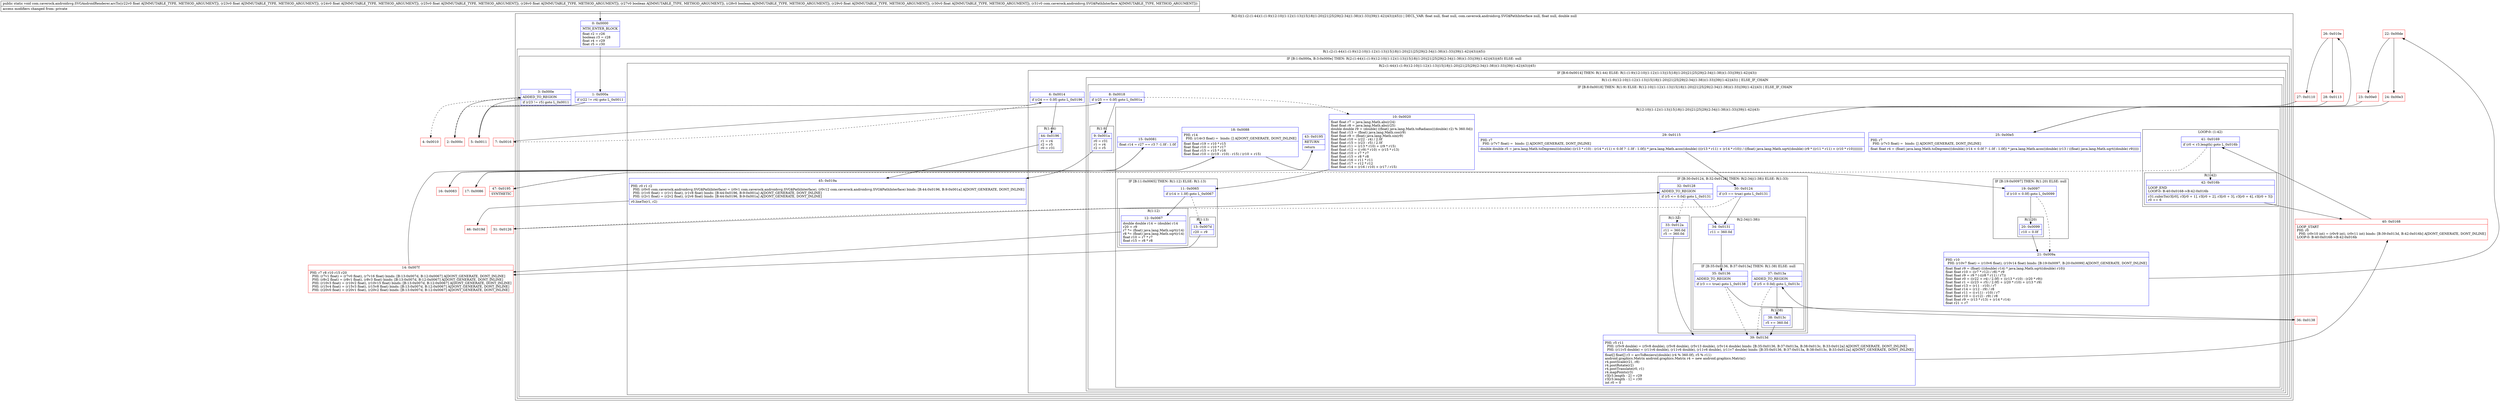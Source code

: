 digraph "CFG forcom.caverock.androidsvg.SVGAndroidRenderer.arcTo(FFFFFZZFFLcom\/caverock\/androidsvg\/SVG$PathInterface;)V" {
subgraph cluster_Region_496165910 {
label = "R(2:0|(1:(2:(1:44)(1:(1:9)(12:10|(1:12)(1:13)|15|18|(1:20)|21|25|29|(2:34|(1:38))(1:33)|39|(1:42)|43))|45))) | DECL_VAR: float null, float null, com.caverock.androidsvg.SVG$PathInterface null, float null, double null\l";
node [shape=record,color=blue];
Node_0 [shape=record,label="{0\:\ 0x0000|MTH_ENTER_BLOCK\l|float r2 = r26\lboolean r3 = r28\lfloat r4 = r29\lfloat r5 = r30\l}"];
subgraph cluster_Region_195520935 {
label = "R(1:(2:(1:44)(1:(1:9)(12:10|(1:12)(1:13)|15|18|(1:20)|21|25|29|(2:34|(1:38))(1:33)|39|(1:42)|43))|45))";
node [shape=record,color=blue];
subgraph cluster_IfRegion_1087647141 {
label = "IF [B:1:0x000a, B:3:0x000e] THEN: R(2:(1:44)(1:(1:9)(12:10|(1:12)(1:13)|15|18|(1:20)|21|25|29|(2:34|(1:38))(1:33)|39|(1:42)|43))|45) ELSE: null";
node [shape=record,color=blue];
Node_1 [shape=record,label="{1\:\ 0x000a|if (r22 != r4) goto L_0x0011\l}"];
Node_3 [shape=record,label="{3\:\ 0x000e|ADDED_TO_REGION\l|if (r23 != r5) goto L_0x0011\l}"];
subgraph cluster_Region_1154266078 {
label = "R(2:(1:44)(1:(1:9)(12:10|(1:12)(1:13)|15|18|(1:20)|21|25|29|(2:34|(1:38))(1:33)|39|(1:42)|43))|45)";
node [shape=record,color=blue];
subgraph cluster_IfRegion_1302780010 {
label = "IF [B:6:0x0014] THEN: R(1:44) ELSE: R(1:(1:9)(12:10|(1:12)(1:13)|15|18|(1:20)|21|25|29|(2:34|(1:38))(1:33)|39|(1:42)|43))";
node [shape=record,color=blue];
Node_6 [shape=record,label="{6\:\ 0x0014|if (r24 == 0.0f) goto L_0x0196\l}"];
subgraph cluster_Region_1907123922 {
label = "R(1:44)";
node [shape=record,color=blue];
Node_44 [shape=record,label="{44\:\ 0x0196|r1 = r4\lr2 = r5\lr0 = r31\l}"];
}
subgraph cluster_Region_54049664 {
label = "R(1:(1:9)(12:10|(1:12)(1:13)|15|18|(1:20)|21|25|29|(2:34|(1:38))(1:33)|39|(1:42)|43)) | ELSE_IF_CHAIN\l";
node [shape=record,color=blue];
subgraph cluster_IfRegion_862060561 {
label = "IF [B:8:0x0018] THEN: R(1:9) ELSE: R(12:10|(1:12)(1:13)|15|18|(1:20)|21|25|29|(2:34|(1:38))(1:33)|39|(1:42)|43) | ELSE_IF_CHAIN\l";
node [shape=record,color=blue];
Node_8 [shape=record,label="{8\:\ 0x0018|if (r25 == 0.0f) goto L_0x001a\l}"];
subgraph cluster_Region_2033003601 {
label = "R(1:9)";
node [shape=record,color=blue];
Node_9 [shape=record,label="{9\:\ 0x001a|r0 = r31\lr1 = r4\lr2 = r5\l}"];
}
subgraph cluster_Region_1147056871 {
label = "R(12:10|(1:12)(1:13)|15|18|(1:20)|21|25|29|(2:34|(1:38))(1:33)|39|(1:42)|43)";
node [shape=record,color=blue];
Node_10 [shape=record,label="{10\:\ 0x0020|float float r7 = java.lang.Math.abs(r24)\lfloat float r8 = java.lang.Math.abs(r25)\ldouble double r9 = (double) ((float) java.lang.Math.toRadians(((double) r2) % 360.0d))\lfloat float r13 = (float) java.lang.Math.cos(r9)\lfloat float r9 = (float) java.lang.Math.sin(r9)\lfloat float r10 = (r22 \- r4) \/ 2.0f\lfloat float r15 = (r23 \- r5) \/ 2.0f\lfloat float r11 = (r13 * r10) + (r9 * r15)\lfloat float r12 = ((\-r9) * r10) + (r15 * r13)\lfloat float r10 = r7 * r7\lfloat float r15 = r8 * r8\lfloat float r16 = r11 * r11\lfloat float r17 = r12 * r12\lfloat float r14 = (r16 \/ r10) + (r17 \/ r15)\l}"];
subgraph cluster_IfRegion_640156899 {
label = "IF [B:11:0x0065] THEN: R(1:12) ELSE: R(1:13)";
node [shape=record,color=blue];
Node_11 [shape=record,label="{11\:\ 0x0065|if (r14 \> 1.0f) goto L_0x0067\l}"];
subgraph cluster_Region_1433978956 {
label = "R(1:12)";
node [shape=record,color=blue];
Node_12 [shape=record,label="{12\:\ 0x0067|double double r14 = (double) r14\lr20 = r9\lr7 *= (float) java.lang.Math.sqrt(r14)\lr8 *= (float) java.lang.Math.sqrt(r14)\lfloat r10 = r7 * r7\lfloat r15 = r8 * r8\l}"];
}
subgraph cluster_Region_874544707 {
label = "R(1:13)";
node [shape=record,color=blue];
Node_13 [shape=record,label="{13\:\ 0x007d|r20 = r9\l}"];
}
}
Node_15 [shape=record,label="{15\:\ 0x0081|float r14 = r27 == r3 ? \-1.0f : 1.0f\l}"];
Node_18 [shape=record,label="{18\:\ 0x0088|PHI: r14 \l  PHI: (r14v3 float) =  binds: [] A[DONT_GENERATE, DONT_INLINE]\l|float float r19 = r10 * r15\lfloat float r10 = r10 * r17\lfloat float r15 = r15 * r16\lfloat float r10 = ((r19 \- r10) \- r15) \/ (r10 + r15)\l}"];
subgraph cluster_IfRegion_635338745 {
label = "IF [B:19:0x0097] THEN: R(1:20) ELSE: null";
node [shape=record,color=blue];
Node_19 [shape=record,label="{19\:\ 0x0097|if (r10 \< 0.0f) goto L_0x0099\l}"];
subgraph cluster_Region_913828819 {
label = "R(1:20)";
node [shape=record,color=blue];
Node_20 [shape=record,label="{20\:\ 0x0099|r10 = 0.0f\l}"];
}
}
Node_21 [shape=record,label="{21\:\ 0x009a|PHI: r10 \l  PHI: (r10v7 float) = (r10v6 float), (r10v14 float) binds: [B:19:0x0097, B:20:0x0099] A[DONT_GENERATE, DONT_INLINE]\l|float float r9 = (float) (((double) r14) * java.lang.Math.sqrt((double) r10))\lfloat float r10 = ((r7 * r12) \/ r8) * r9\lfloat float r9 = r9 * (\-((r8 * r11) \/ r7))\lfloat float r0 = ((r22 + r4) \/ 2.0f) + ((r13 * r10) \- (r20 * r9))\lfloat float r1 = ((r23 + r5) \/ 2.0f) + (r20 * r10) + (r13 * r9)\lfloat float r13 = (r11 \- r10) \/ r7\lfloat float r14 = (r12 \- r9) \/ r8\lfloat float r11 = ((\-r11) \- r10) \/ r7\lfloat float r10 = ((\-r12) \- r9) \/ r8\lfloat float r9 = (r13 * r13) + (r14 * r14)\lfloat r21 = r7\l}"];
Node_25 [shape=record,label="{25\:\ 0x00e5|PHI: r7 \l  PHI: (r7v3 float) =  binds: [] A[DONT_GENERATE, DONT_INLINE]\l|float float r4 = (float) java.lang.Math.toDegrees(((double) (r14 \< 0.0f ? \-1.0f : 1.0f)) * java.lang.Math.acos((double) (r13 \/ ((float) java.lang.Math.sqrt((double) r9)))))\l}"];
Node_29 [shape=record,label="{29\:\ 0x0115|PHI: r7 \l  PHI: (r7v7 float) =  binds: [] A[DONT_GENERATE, DONT_INLINE]\l|double double r5 = java.lang.Math.toDegrees(((double) ((r13 * r10) \- (r14 * r11) \< 0.0f ? \-1.0f : 1.0f)) * java.lang.Math.acos((double) (((r13 * r11) + (r14 * r10)) \/ ((float) java.lang.Math.sqrt((double) (r9 * ((r11 * r11) + (r10 * r10))))))))\l}"];
subgraph cluster_IfRegion_942015979 {
label = "IF [B:30:0x0124, B:32:0x0128] THEN: R(2:34|(1:38)) ELSE: R(1:33)";
node [shape=record,color=blue];
Node_30 [shape=record,label="{30\:\ 0x0124|if (r3 == true) goto L_0x0131\l}"];
Node_32 [shape=record,label="{32\:\ 0x0128|ADDED_TO_REGION\l|if (r5 \<= 0.0d) goto L_0x0131\l}"];
subgraph cluster_Region_2104662773 {
label = "R(2:34|(1:38))";
node [shape=record,color=blue];
Node_34 [shape=record,label="{34\:\ 0x0131|r11 = 360.0d\l}"];
subgraph cluster_IfRegion_1248641706 {
label = "IF [B:35:0x0136, B:37:0x013a] THEN: R(1:38) ELSE: null";
node [shape=record,color=blue];
Node_35 [shape=record,label="{35\:\ 0x0136|ADDED_TO_REGION\l|if (r3 == true) goto L_0x0138\l}"];
Node_37 [shape=record,label="{37\:\ 0x013a|ADDED_TO_REGION\l|if (r5 \< 0.0d) goto L_0x013c\l}"];
subgraph cluster_Region_314302311 {
label = "R(1:38)";
node [shape=record,color=blue];
Node_38 [shape=record,label="{38\:\ 0x013c|r5 += 360.0d\l}"];
}
}
}
subgraph cluster_Region_1959972559 {
label = "R(1:33)";
node [shape=record,color=blue];
Node_33 [shape=record,label="{33\:\ 0x012a|r11 = 360.0d\lr5 \-= 360.0d\l}"];
}
}
Node_39 [shape=record,label="{39\:\ 0x013d|PHI: r5 r11 \l  PHI: (r5v9 double) = (r5v8 double), (r5v8 double), (r5v13 double), (r5v14 double) binds: [B:35:0x0136, B:37:0x013a, B:38:0x013c, B:33:0x012a] A[DONT_GENERATE, DONT_INLINE]\l  PHI: (r11v5 double) = (r11v6 double), (r11v6 double), (r11v6 double), (r11v7 double) binds: [B:35:0x0136, B:37:0x013a, B:38:0x013c, B:33:0x012a] A[DONT_GENERATE, DONT_INLINE]\l|float[] float[] r3 = arcToBeziers((double) (r4 % 360.0f), r5 % r11)\landroid.graphics.Matrix android.graphics.Matrix r4 = new android.graphics.Matrix()\lr4.postScale(r21, r8)\lr4.postRotate(r2)\lr4.postTranslate(r0, r1)\lr4.mapPoints(r3)\lr3[r3.length \- 2] = r29\lr3[r3.length \- 1] = r30\lint r0 = 0\l}"];
subgraph cluster_LoopRegion_721752853 {
label = "LOOP:0: (1:42)";
node [shape=record,color=blue];
Node_41 [shape=record,label="{41\:\ 0x0169|if (r0 \< r3.length) goto L_0x016b\l}"];
subgraph cluster_Region_1737073141 {
label = "R(1:42)";
node [shape=record,color=blue];
Node_42 [shape=record,label="{42\:\ 0x016b|LOOP_END\lLOOP:0: B:40:0x0168\-\>B:42:0x016b\l|r31.cubicTo(r3[r0], r3[r0 + 1], r3[r0 + 2], r3[r0 + 3], r3[r0 + 4], r3[r0 + 5])\lr0 += 6\l}"];
}
}
Node_43 [shape=record,label="{43\:\ 0x0195|RETURN\l|return\l}"];
}
}
}
}
Node_45 [shape=record,label="{45\:\ 0x019a|PHI: r0 r1 r2 \l  PHI: (r0v0 com.caverock.androidsvg.SVG$PathInterface) = (r0v1 com.caverock.androidsvg.SVG$PathInterface), (r0v12 com.caverock.androidsvg.SVG$PathInterface) binds: [B:44:0x0196, B:9:0x001a] A[DONT_GENERATE, DONT_INLINE]\l  PHI: (r1v0 float) = (r1v1 float), (r1v8 float) binds: [B:44:0x0196, B:9:0x001a] A[DONT_GENERATE, DONT_INLINE]\l  PHI: (r2v1 float) = (r2v2 float), (r2v6 float) binds: [B:44:0x0196, B:9:0x001a] A[DONT_GENERATE, DONT_INLINE]\l|r0.lineTo(r1, r2)\l}"];
}
}
}
}
Node_2 [shape=record,color=red,label="{2\:\ 0x000c}"];
Node_4 [shape=record,color=red,label="{4\:\ 0x0010}"];
Node_5 [shape=record,color=red,label="{5\:\ 0x0011}"];
Node_7 [shape=record,color=red,label="{7\:\ 0x0016}"];
Node_14 [shape=record,color=red,label="{14\:\ 0x007f|PHI: r7 r8 r10 r15 r20 \l  PHI: (r7v1 float) = (r7v0 float), (r7v16 float) binds: [B:13:0x007d, B:12:0x0067] A[DONT_GENERATE, DONT_INLINE]\l  PHI: (r8v2 float) = (r8v1 float), (r8v3 float) binds: [B:13:0x007d, B:12:0x0067] A[DONT_GENERATE, DONT_INLINE]\l  PHI: (r10v3 float) = (r10v2 float), (r10v15 float) binds: [B:13:0x007d, B:12:0x0067] A[DONT_GENERATE, DONT_INLINE]\l  PHI: (r15v4 float) = (r15v3 float), (r15v8 float) binds: [B:13:0x007d, B:12:0x0067] A[DONT_GENERATE, DONT_INLINE]\l  PHI: (r20v0 float) = (r20v1 float), (r20v2 float) binds: [B:13:0x007d, B:12:0x0067] A[DONT_GENERATE, DONT_INLINE]\l}"];
Node_16 [shape=record,color=red,label="{16\:\ 0x0083}"];
Node_17 [shape=record,color=red,label="{17\:\ 0x0086}"];
Node_22 [shape=record,color=red,label="{22\:\ 0x00de}"];
Node_23 [shape=record,color=red,label="{23\:\ 0x00e0}"];
Node_24 [shape=record,color=red,label="{24\:\ 0x00e3}"];
Node_26 [shape=record,color=red,label="{26\:\ 0x010e}"];
Node_27 [shape=record,color=red,label="{27\:\ 0x0110}"];
Node_28 [shape=record,color=red,label="{28\:\ 0x0113}"];
Node_31 [shape=record,color=red,label="{31\:\ 0x0126}"];
Node_36 [shape=record,color=red,label="{36\:\ 0x0138}"];
Node_40 [shape=record,color=red,label="{40\:\ 0x0168|LOOP_START\lPHI: r0 \l  PHI: (r0v10 int) = (r0v9 int), (r0v11 int) binds: [B:39:0x013d, B:42:0x016b] A[DONT_GENERATE, DONT_INLINE]\lLOOP:0: B:40:0x0168\-\>B:42:0x016b\l}"];
Node_46 [shape=record,color=red,label="{46\:\ 0x019d}"];
Node_47 [shape=record,color=red,label="{47\:\ 0x0195|SYNTHETIC\l}"];
MethodNode[shape=record,label="{public static void com.caverock.androidsvg.SVGAndroidRenderer.arcTo((r22v0 float A[IMMUTABLE_TYPE, METHOD_ARGUMENT]), (r23v0 float A[IMMUTABLE_TYPE, METHOD_ARGUMENT]), (r24v0 float A[IMMUTABLE_TYPE, METHOD_ARGUMENT]), (r25v0 float A[IMMUTABLE_TYPE, METHOD_ARGUMENT]), (r26v0 float A[IMMUTABLE_TYPE, METHOD_ARGUMENT]), (r27v0 boolean A[IMMUTABLE_TYPE, METHOD_ARGUMENT]), (r28v0 boolean A[IMMUTABLE_TYPE, METHOD_ARGUMENT]), (r29v0 float A[IMMUTABLE_TYPE, METHOD_ARGUMENT]), (r30v0 float A[IMMUTABLE_TYPE, METHOD_ARGUMENT]), (r31v0 com.caverock.androidsvg.SVG$PathInterface A[IMMUTABLE_TYPE, METHOD_ARGUMENT]))  | access modifiers changed from: private\l}"];
MethodNode -> Node_0;
Node_0 -> Node_1;
Node_1 -> Node_2[style=dashed];
Node_1 -> Node_5;
Node_3 -> Node_4[style=dashed];
Node_3 -> Node_5;
Node_6 -> Node_7[style=dashed];
Node_6 -> Node_44;
Node_44 -> Node_45;
Node_8 -> Node_9;
Node_8 -> Node_10[style=dashed];
Node_9 -> Node_45;
Node_10 -> Node_11;
Node_11 -> Node_12;
Node_11 -> Node_13[style=dashed];
Node_12 -> Node_14;
Node_13 -> Node_14;
Node_15 -> Node_16;
Node_15 -> Node_17;
Node_18 -> Node_19;
Node_19 -> Node_20;
Node_19 -> Node_21[style=dashed];
Node_20 -> Node_21;
Node_21 -> Node_22;
Node_25 -> Node_26;
Node_29 -> Node_30;
Node_30 -> Node_31[style=dashed];
Node_30 -> Node_34;
Node_32 -> Node_33[style=dashed];
Node_32 -> Node_34;
Node_34 -> Node_35;
Node_35 -> Node_36;
Node_35 -> Node_39[style=dashed];
Node_37 -> Node_38;
Node_37 -> Node_39[style=dashed];
Node_38 -> Node_39;
Node_33 -> Node_39;
Node_39 -> Node_40;
Node_41 -> Node_42;
Node_41 -> Node_47[style=dashed];
Node_42 -> Node_40;
Node_45 -> Node_46;
Node_2 -> Node_3;
Node_5 -> Node_6;
Node_7 -> Node_8;
Node_14 -> Node_15;
Node_16 -> Node_18;
Node_17 -> Node_18;
Node_22 -> Node_23;
Node_22 -> Node_24;
Node_23 -> Node_25;
Node_24 -> Node_25;
Node_26 -> Node_27;
Node_26 -> Node_28;
Node_27 -> Node_29;
Node_28 -> Node_29;
Node_31 -> Node_32;
Node_36 -> Node_37;
Node_40 -> Node_41;
Node_47 -> Node_43;
}

